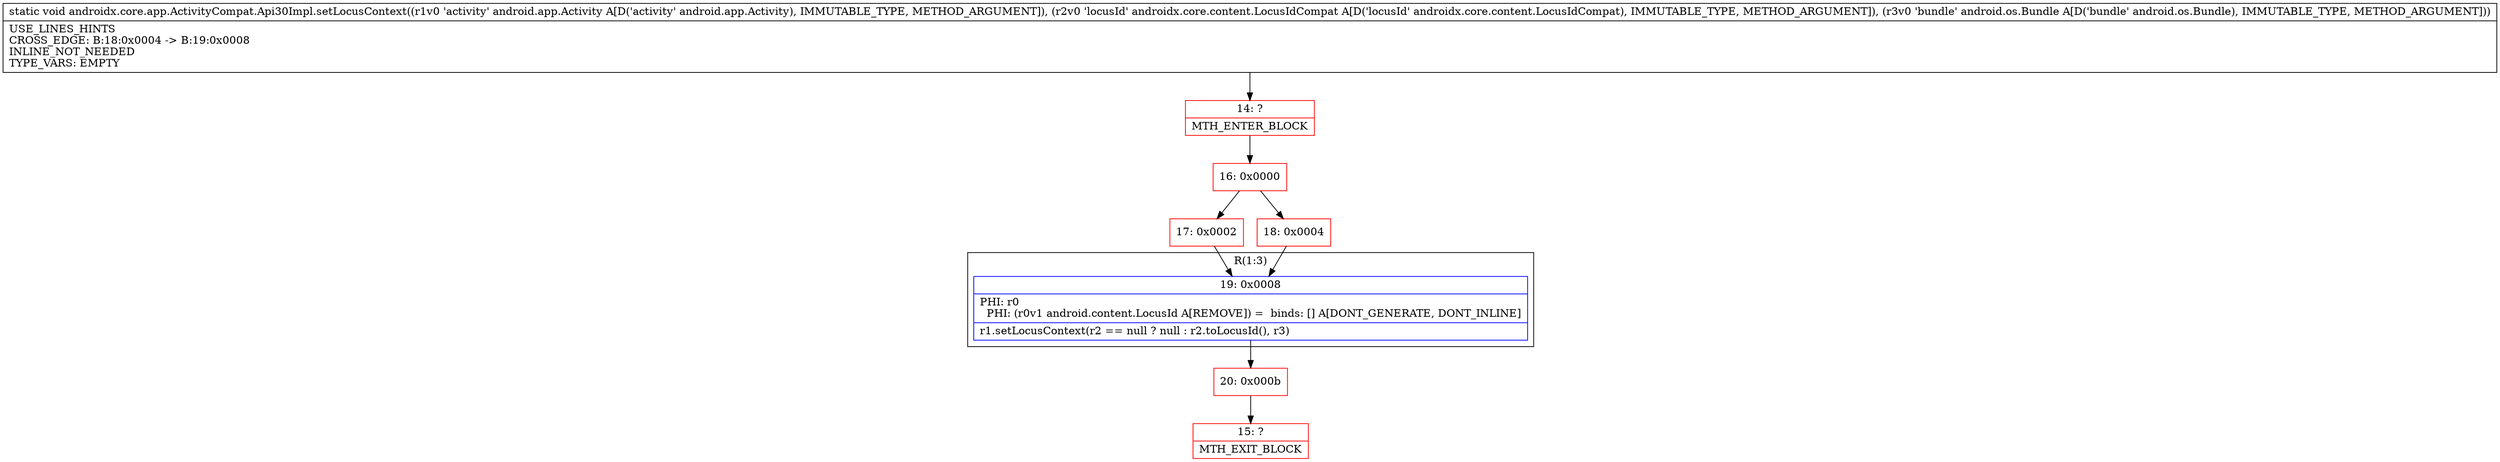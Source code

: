 digraph "CFG forandroidx.core.app.ActivityCompat.Api30Impl.setLocusContext(Landroid\/app\/Activity;Landroidx\/core\/content\/LocusIdCompat;Landroid\/os\/Bundle;)V" {
subgraph cluster_Region_762728590 {
label = "R(1:3)";
node [shape=record,color=blue];
Node_19 [shape=record,label="{19\:\ 0x0008|PHI: r0 \l  PHI: (r0v1 android.content.LocusId A[REMOVE]) =  binds: [] A[DONT_GENERATE, DONT_INLINE]\l|r1.setLocusContext(r2 == null ? null : r2.toLocusId(), r3)\l}"];
}
Node_14 [shape=record,color=red,label="{14\:\ ?|MTH_ENTER_BLOCK\l}"];
Node_16 [shape=record,color=red,label="{16\:\ 0x0000}"];
Node_17 [shape=record,color=red,label="{17\:\ 0x0002}"];
Node_20 [shape=record,color=red,label="{20\:\ 0x000b}"];
Node_15 [shape=record,color=red,label="{15\:\ ?|MTH_EXIT_BLOCK\l}"];
Node_18 [shape=record,color=red,label="{18\:\ 0x0004}"];
MethodNode[shape=record,label="{static void androidx.core.app.ActivityCompat.Api30Impl.setLocusContext((r1v0 'activity' android.app.Activity A[D('activity' android.app.Activity), IMMUTABLE_TYPE, METHOD_ARGUMENT]), (r2v0 'locusId' androidx.core.content.LocusIdCompat A[D('locusId' androidx.core.content.LocusIdCompat), IMMUTABLE_TYPE, METHOD_ARGUMENT]), (r3v0 'bundle' android.os.Bundle A[D('bundle' android.os.Bundle), IMMUTABLE_TYPE, METHOD_ARGUMENT]))  | USE_LINES_HINTS\lCROSS_EDGE: B:18:0x0004 \-\> B:19:0x0008\lINLINE_NOT_NEEDED\lTYPE_VARS: EMPTY\l}"];
MethodNode -> Node_14;Node_19 -> Node_20;
Node_14 -> Node_16;
Node_16 -> Node_17;
Node_16 -> Node_18;
Node_17 -> Node_19;
Node_20 -> Node_15;
Node_18 -> Node_19;
}

